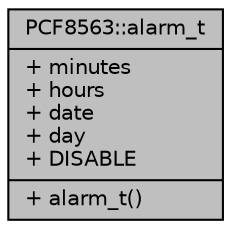 digraph "PCF8563::alarm_t"
{
  edge [fontname="Helvetica",fontsize="10",labelfontname="Helvetica",labelfontsize="10"];
  node [fontname="Helvetica",fontsize="10",shape=record];
  Node1 [label="{PCF8563::alarm_t\n|+ minutes\l+ hours\l+ date\l+ day\l+ DISABLE\l|+ alarm_t()\l}",height=0.2,width=0.4,color="black", fillcolor="grey75", style="filled", fontcolor="black"];
}
